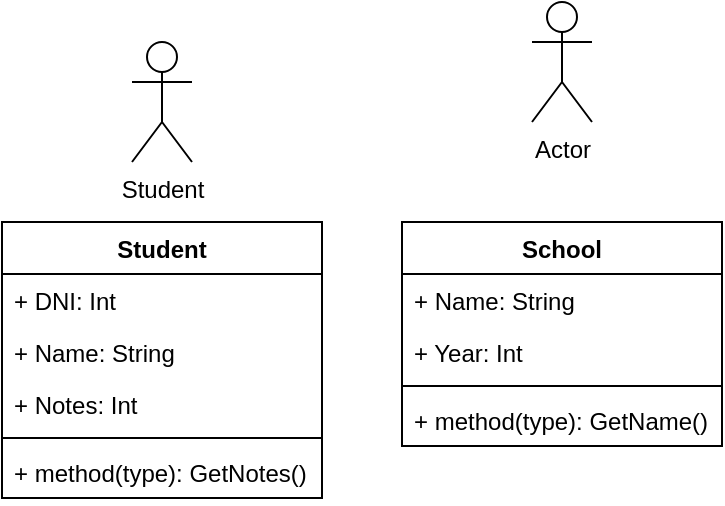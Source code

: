 <mxfile>
    <diagram id="ZLhDBywV5Bb5yJcO8_IT" name="Page-1">
        <mxGraphModel dx="708" dy="506" grid="1" gridSize="10" guides="1" tooltips="1" connect="1" arrows="1" fold="1" page="1" pageScale="1" pageWidth="850" pageHeight="1100" math="0" shadow="0">
            <root>
                <mxCell id="0"/>
                <mxCell id="1" parent="0"/>
                <mxCell id="12" value="Student" style="shape=umlActor;verticalLabelPosition=bottom;verticalAlign=top;html=1;outlineConnect=0;" vertex="1" parent="1">
                    <mxGeometry x="435" y="190" width="30" height="60" as="geometry"/>
                </mxCell>
                <mxCell id="84" value="Student" style="swimlane;fontStyle=1;align=center;verticalAlign=top;childLayout=stackLayout;horizontal=1;startSize=26;horizontalStack=0;resizeParent=1;resizeParentMax=0;resizeLast=0;collapsible=1;marginBottom=0;" vertex="1" parent="1">
                    <mxGeometry x="370" y="280" width="160" height="138" as="geometry"/>
                </mxCell>
                <mxCell id="89" value="+ DNI: Int" style="text;strokeColor=none;fillColor=none;align=left;verticalAlign=top;spacingLeft=4;spacingRight=4;overflow=hidden;rotatable=0;points=[[0,0.5],[1,0.5]];portConstraint=eastwest;" vertex="1" parent="84">
                    <mxGeometry y="26" width="160" height="26" as="geometry"/>
                </mxCell>
                <mxCell id="85" value="+ Name: String" style="text;strokeColor=none;fillColor=none;align=left;verticalAlign=top;spacingLeft=4;spacingRight=4;overflow=hidden;rotatable=0;points=[[0,0.5],[1,0.5]];portConstraint=eastwest;" vertex="1" parent="84">
                    <mxGeometry y="52" width="160" height="26" as="geometry"/>
                </mxCell>
                <mxCell id="90" value="+ Notes: Int" style="text;strokeColor=none;fillColor=none;align=left;verticalAlign=top;spacingLeft=4;spacingRight=4;overflow=hidden;rotatable=0;points=[[0,0.5],[1,0.5]];portConstraint=eastwest;" vertex="1" parent="84">
                    <mxGeometry y="78" width="160" height="26" as="geometry"/>
                </mxCell>
                <mxCell id="86" value="" style="line;strokeWidth=1;fillColor=none;align=left;verticalAlign=middle;spacingTop=-1;spacingLeft=3;spacingRight=3;rotatable=0;labelPosition=right;points=[];portConstraint=eastwest;strokeColor=inherit;" vertex="1" parent="84">
                    <mxGeometry y="104" width="160" height="8" as="geometry"/>
                </mxCell>
                <mxCell id="87" value="+ method(type): GetNotes()" style="text;strokeColor=none;fillColor=none;align=left;verticalAlign=top;spacingLeft=4;spacingRight=4;overflow=hidden;rotatable=0;points=[[0,0.5],[1,0.5]];portConstraint=eastwest;" vertex="1" parent="84">
                    <mxGeometry y="112" width="160" height="26" as="geometry"/>
                </mxCell>
                <mxCell id="95" value="School" style="swimlane;fontStyle=1;align=center;verticalAlign=top;childLayout=stackLayout;horizontal=1;startSize=26;horizontalStack=0;resizeParent=1;resizeParentMax=0;resizeLast=0;collapsible=1;marginBottom=0;" vertex="1" parent="1">
                    <mxGeometry x="570" y="280" width="160" height="112" as="geometry"/>
                </mxCell>
                <mxCell id="96" value="+ Name: String" style="text;strokeColor=none;fillColor=none;align=left;verticalAlign=top;spacingLeft=4;spacingRight=4;overflow=hidden;rotatable=0;points=[[0,0.5],[1,0.5]];portConstraint=eastwest;" vertex="1" parent="95">
                    <mxGeometry y="26" width="160" height="26" as="geometry"/>
                </mxCell>
                <mxCell id="97" value="+ Year: Int" style="text;strokeColor=none;fillColor=none;align=left;verticalAlign=top;spacingLeft=4;spacingRight=4;overflow=hidden;rotatable=0;points=[[0,0.5],[1,0.5]];portConstraint=eastwest;" vertex="1" parent="95">
                    <mxGeometry y="52" width="160" height="26" as="geometry"/>
                </mxCell>
                <mxCell id="99" value="" style="line;strokeWidth=1;fillColor=none;align=left;verticalAlign=middle;spacingTop=-1;spacingLeft=3;spacingRight=3;rotatable=0;labelPosition=right;points=[];portConstraint=eastwest;strokeColor=inherit;" vertex="1" parent="95">
                    <mxGeometry y="78" width="160" height="8" as="geometry"/>
                </mxCell>
                <mxCell id="100" value="+ method(type): GetName()" style="text;strokeColor=none;fillColor=none;align=left;verticalAlign=top;spacingLeft=4;spacingRight=4;overflow=hidden;rotatable=0;points=[[0,0.5],[1,0.5]];portConstraint=eastwest;" vertex="1" parent="95">
                    <mxGeometry y="86" width="160" height="26" as="geometry"/>
                </mxCell>
                <mxCell id="102" value="Actor" style="shape=umlActor;verticalLabelPosition=bottom;verticalAlign=top;html=1;" vertex="1" parent="1">
                    <mxGeometry x="635" y="170" width="30" height="60" as="geometry"/>
                </mxCell>
            </root>
        </mxGraphModel>
    </diagram>
</mxfile>